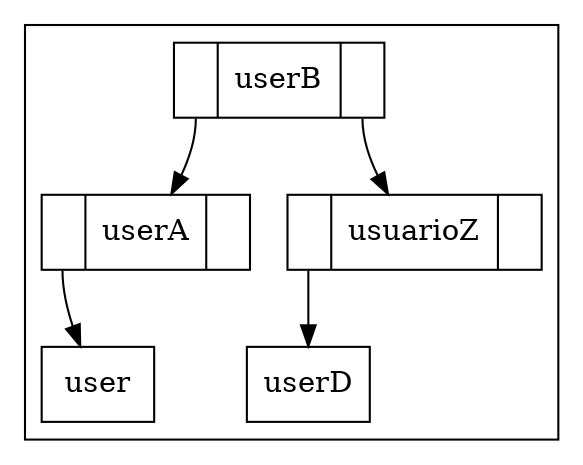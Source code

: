 digraph g{ subgraph cluster_arbol_users{
rankdir=TB;
node[shape = record, style=filled, fillcolor=white];
usersuserB:C0->usersuserA;
usersuserA:C0->usersuser;
usersuser[label="user"];
usersuserA[ label ="<C0>|userA|<C1>"];
usersuserB:C1->usersusuarioZ;
usersusuarioZ:C0->usersuserD;
usersuserD[label="userD"];
usersusuarioZ[ label ="<C0>|usuarioZ|<C1>"];
usersuserB[ label ="<C0>|userB|<C1>"];
} }